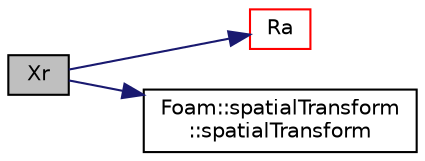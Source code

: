 digraph "Xr"
{
  bgcolor="transparent";
  edge [fontname="Helvetica",fontsize="10",labelfontname="Helvetica",labelfontsize="10"];
  node [fontname="Helvetica",fontsize="10",shape=record];
  rankdir="LR";
  Node138093 [label="Xr",height=0.2,width=0.4,color="black", fillcolor="grey75", style="filled", fontcolor="black"];
  Node138093 -> Node138094 [color="midnightblue",fontsize="10",style="solid",fontname="Helvetica"];
  Node138094 [label="Ra",height=0.2,width=0.4,color="red",URL="$a21851.html#a2fd430bca75cccb0161f05cde93db2f6",tooltip="Rotational transformation tensor about axis a by omega radians. "];
  Node138093 -> Node138105 [color="midnightblue",fontsize="10",style="solid",fontname="Helvetica"];
  Node138105 [label="Foam::spatialTransform\l::spatialTransform",height=0.2,width=0.4,color="black",URL="$a29465.html#a76bc9ad8fb2a090d16c8182821007d46",tooltip="Construct null. "];
}
